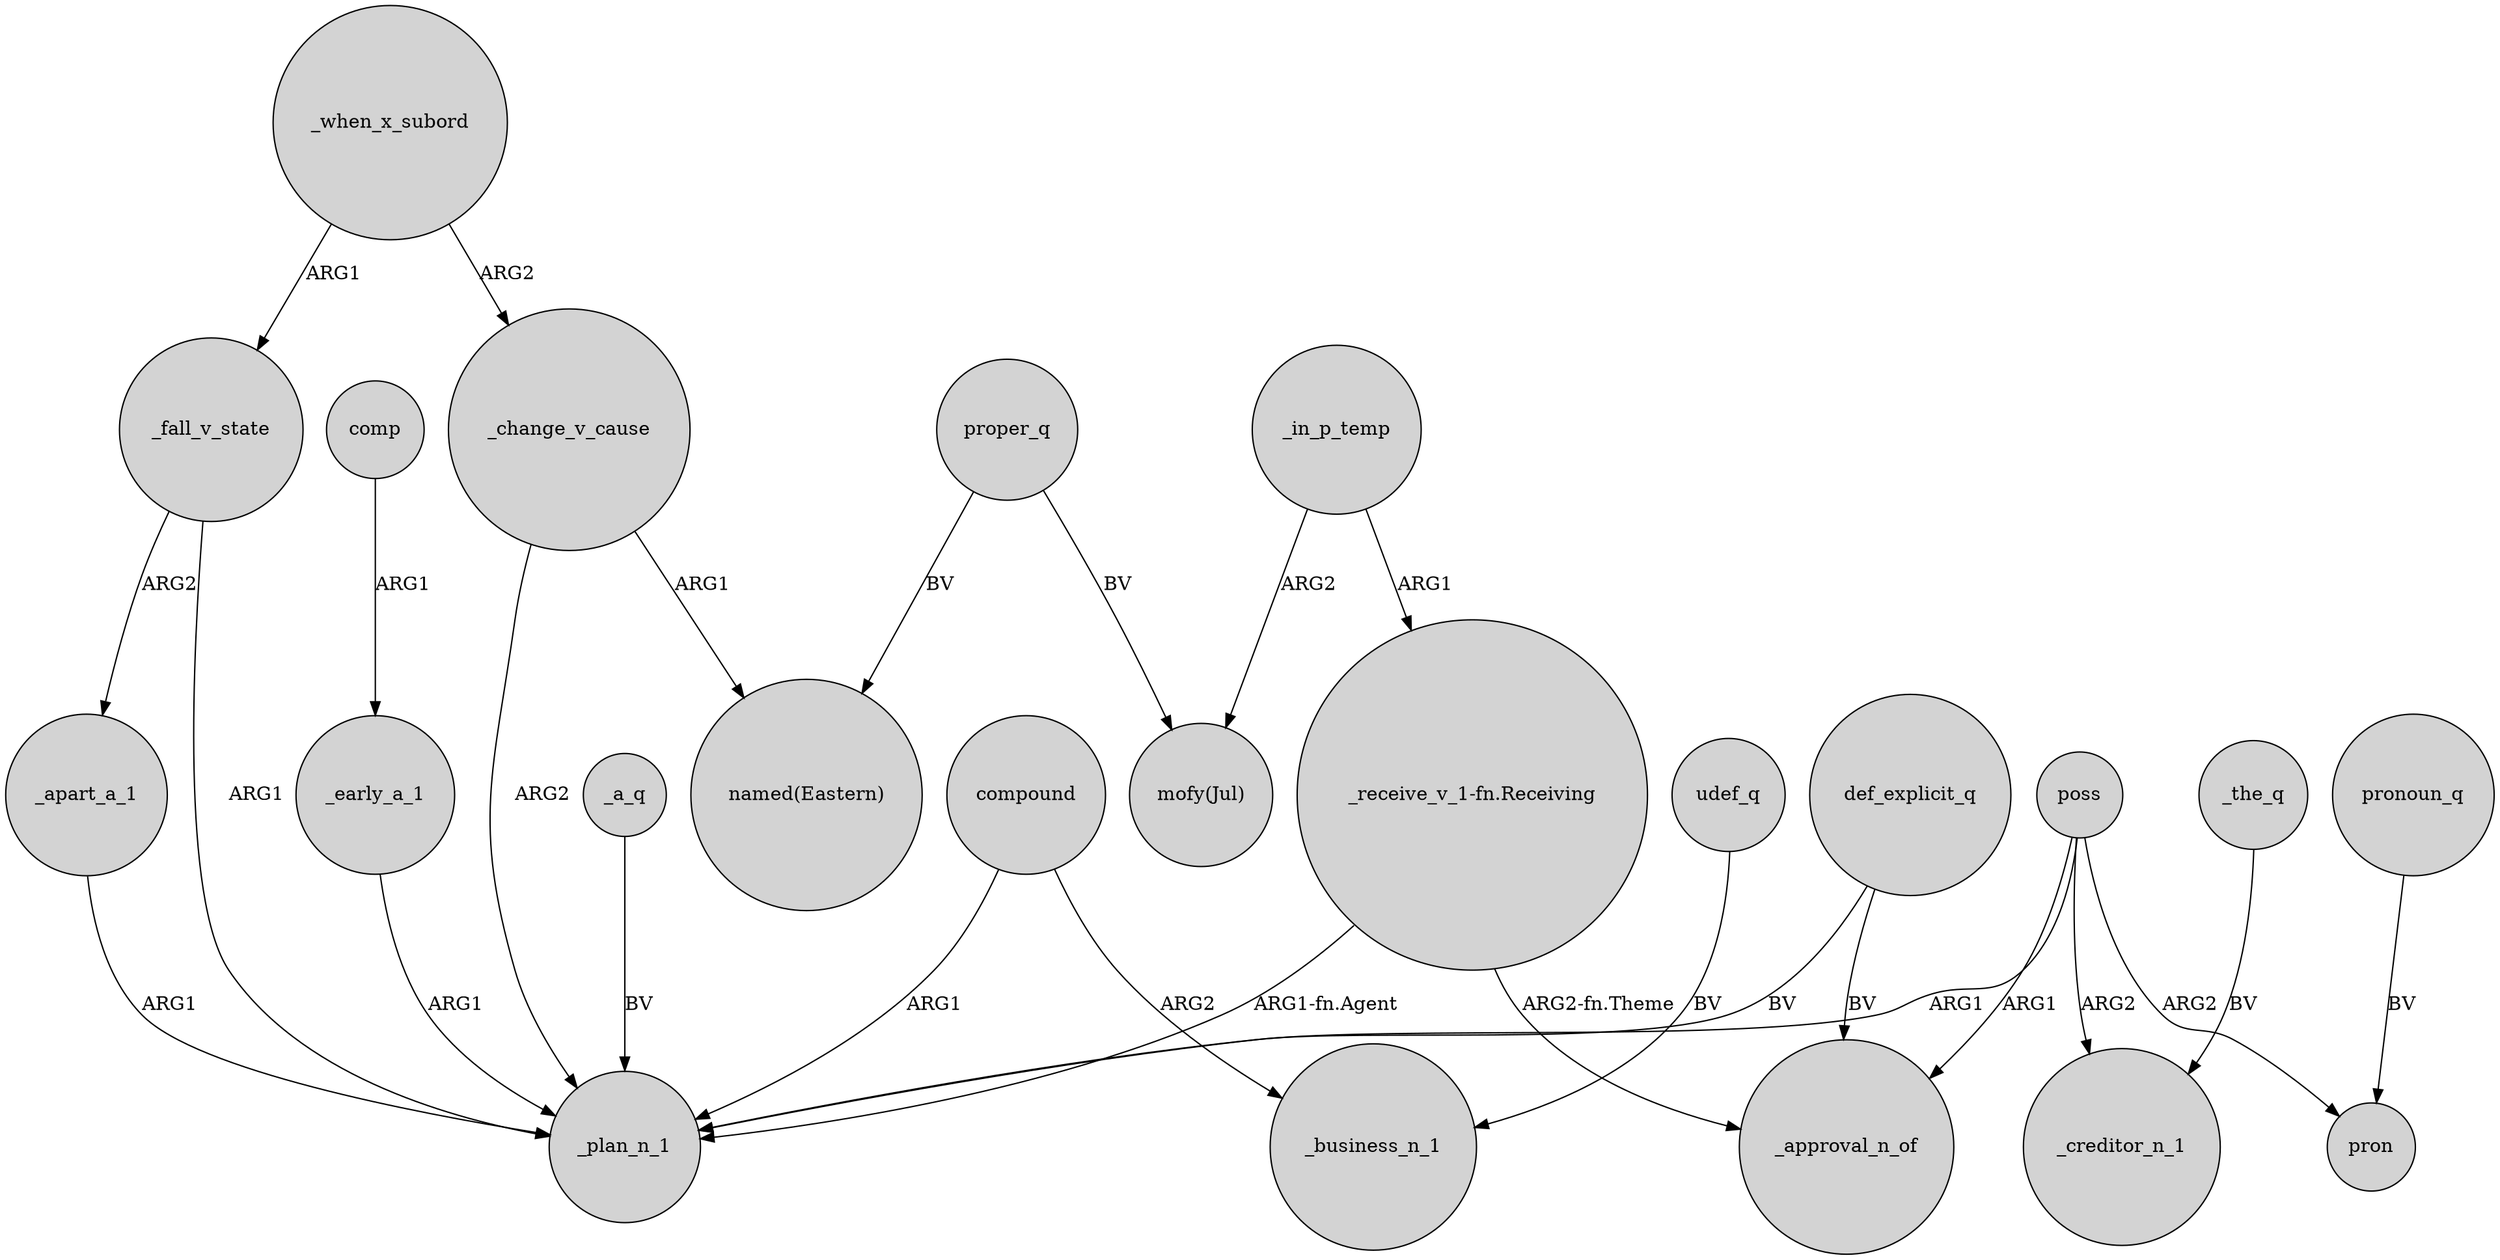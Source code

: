 digraph {
	node [shape=circle style=filled]
	poss -> _plan_n_1 [label=ARG1]
	_fall_v_state -> _apart_a_1 [label=ARG2]
	proper_q -> "mofy(Jul)" [label=BV]
	poss -> pron [label=ARG2]
	_fall_v_state -> _plan_n_1 [label=ARG1]
	def_explicit_q -> _plan_n_1 [label=BV]
	_change_v_cause -> _plan_n_1 [label=ARG2]
	"_receive_v_1-fn.Receiving" -> _approval_n_of [label="ARG2-fn.Theme"]
	compound -> _plan_n_1 [label=ARG1]
	_the_q -> _creditor_n_1 [label=BV]
	poss -> _creditor_n_1 [label=ARG2]
	_in_p_temp -> "_receive_v_1-fn.Receiving" [label=ARG1]
	proper_q -> "named(Eastern)" [label=BV]
	pronoun_q -> pron [label=BV]
	_in_p_temp -> "mofy(Jul)" [label=ARG2]
	"_receive_v_1-fn.Receiving" -> _plan_n_1 [label="ARG1-fn.Agent"]
	_apart_a_1 -> _plan_n_1 [label=ARG1]
	_when_x_subord -> _fall_v_state [label=ARG1]
	_when_x_subord -> _change_v_cause [label=ARG2]
	compound -> _business_n_1 [label=ARG2]
	_early_a_1 -> _plan_n_1 [label=ARG1]
	udef_q -> _business_n_1 [label=BV]
	def_explicit_q -> _approval_n_of [label=BV]
	_change_v_cause -> "named(Eastern)" [label=ARG1]
	comp -> _early_a_1 [label=ARG1]
	_a_q -> _plan_n_1 [label=BV]
	poss -> _approval_n_of [label=ARG1]
}
